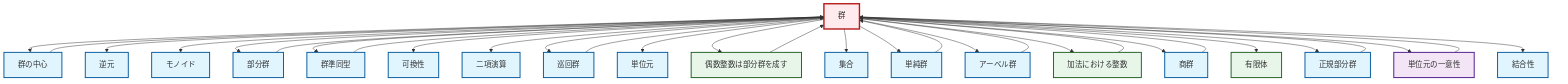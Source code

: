 graph TD
    classDef definition fill:#e1f5fe,stroke:#01579b,stroke-width:2px
    classDef theorem fill:#f3e5f5,stroke:#4a148c,stroke-width:2px
    classDef axiom fill:#fff3e0,stroke:#e65100,stroke-width:2px
    classDef example fill:#e8f5e9,stroke:#1b5e20,stroke-width:2px
    classDef current fill:#ffebee,stroke:#b71c1c,stroke-width:3px
    def-commutativity["可換性"]:::definition
    ex-finite-field["有限体"]:::example
    def-group["群"]:::definition
    def-cyclic-group["巡回群"]:::definition
    def-simple-group["単純群"]:::definition
    def-binary-operation["二項演算"]:::definition
    def-inverse-element["逆元"]:::definition
    def-identity-element["単位元"]:::definition
    def-subgroup["部分群"]:::definition
    def-associativity["結合性"]:::definition
    def-quotient-group["商群"]:::definition
    ex-integers-addition["加法における整数"]:::example
    def-abelian-group["アーベル群"]:::definition
    thm-unique-identity["単位元の一意性"]:::theorem
    def-monoid["モノイド"]:::definition
    def-homomorphism["群準同型"]:::definition
    ex-even-integers-subgroup["偶数整数は部分群を成す"]:::example
    def-normal-subgroup["正規部分群"]:::definition
    def-center-of-group["群の中心"]:::definition
    def-set["集合"]:::definition
    def-group --> def-center-of-group
    def-group --> def-inverse-element
    ex-integers-addition --> def-group
    def-group --> def-monoid
    def-group --> def-subgroup
    def-group --> def-homomorphism
    def-group --> def-commutativity
    def-cyclic-group --> def-group
    def-group --> def-binary-operation
    def-center-of-group --> def-group
    thm-unique-identity --> def-group
    def-group --> def-cyclic-group
    def-subgroup --> def-group
    def-normal-subgroup --> def-group
    def-quotient-group --> def-group
    def-group --> def-identity-element
    def-group --> ex-even-integers-subgroup
    def-group --> def-set
    def-group --> def-simple-group
    ex-even-integers-subgroup --> def-group
    def-group --> def-abelian-group
    def-simple-group --> def-group
    def-group --> ex-integers-addition
    def-group --> def-quotient-group
    def-group --> ex-finite-field
    def-homomorphism --> def-group
    def-abelian-group --> def-group
    def-group --> def-normal-subgroup
    def-group --> thm-unique-identity
    def-group --> def-associativity
    class def-group current